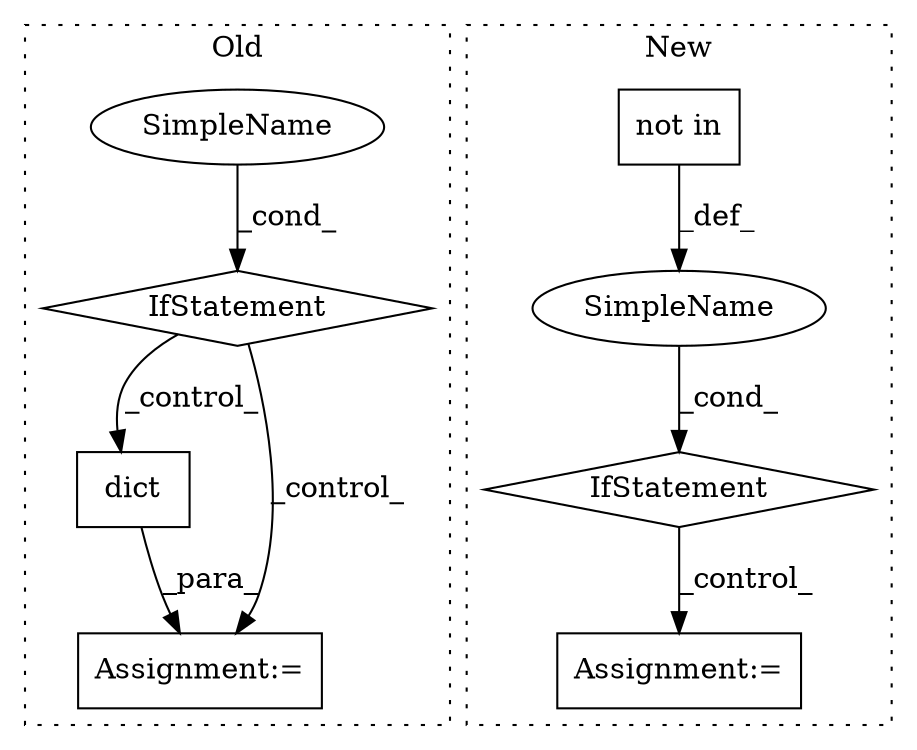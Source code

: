 digraph G {
subgraph cluster0 {
1 [label="dict" a="32" s="833" l="6" shape="box"];
6 [label="Assignment:=" a="7" s="832" l="1" shape="box"];
7 [label="IfStatement" a="25" s="783,816" l="4,2" shape="diamond"];
8 [label="SimpleName" a="42" s="" l="" shape="ellipse"];
label = "Old";
style="dotted";
}
subgraph cluster1 {
2 [label="not in" a="108" s="932" l="17" shape="box"];
3 [label="Assignment:=" a="7" s="974" l="1" shape="box"];
4 [label="IfStatement" a="25" s="920,949" l="12,2" shape="diamond"];
5 [label="SimpleName" a="42" s="" l="" shape="ellipse"];
label = "New";
style="dotted";
}
1 -> 6 [label="_para_"];
2 -> 5 [label="_def_"];
4 -> 3 [label="_control_"];
5 -> 4 [label="_cond_"];
7 -> 6 [label="_control_"];
7 -> 1 [label="_control_"];
8 -> 7 [label="_cond_"];
}